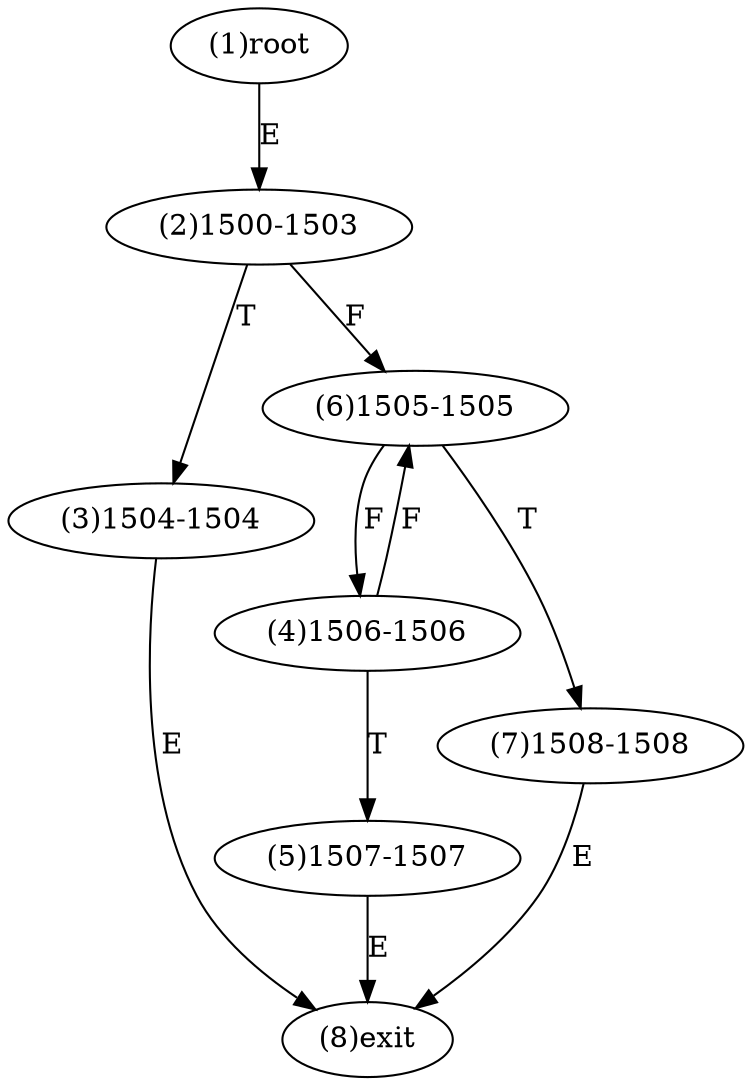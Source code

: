 digraph "" { 
1[ label="(1)root"];
2[ label="(2)1500-1503"];
3[ label="(3)1504-1504"];
4[ label="(4)1506-1506"];
5[ label="(5)1507-1507"];
6[ label="(6)1505-1505"];
7[ label="(7)1508-1508"];
8[ label="(8)exit"];
1->2[ label="E"];
2->6[ label="F"];
2->3[ label="T"];
3->8[ label="E"];
4->6[ label="F"];
4->5[ label="T"];
5->8[ label="E"];
6->4[ label="F"];
6->7[ label="T"];
7->8[ label="E"];
}